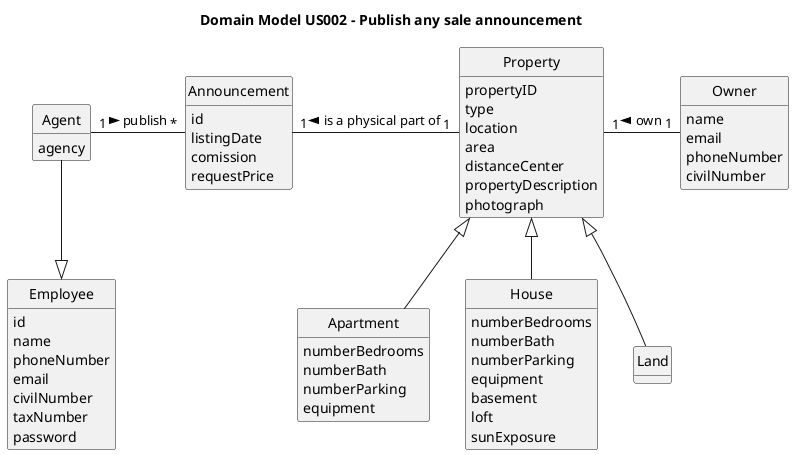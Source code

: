 @startuml
skinparam monochrome true
skinparam packageStyle rectangle
skinparam shadowing false


skinparam classAttributeIconSize 1

hide circle
hide methods

title Domain Model US002 - Publish any sale announcement



class Agent {
    agency
}

class Employee{
    id
    name
    phoneNumber
    email
    civilNumber
    taxNumber
    password
}

class Owner {
    name
    email
    phoneNumber
    civilNumber
}

class Announcement{
    id
    listingDate
    comission
    requestPrice
}

class Property{
    propertyID
    type
    location
    area
    distanceCenter
    propertyDescription
    photograph
}

class Land{}

class Apartment{
    numberBedrooms
    numberBath
    numberParking
    equipment

}

class House{
    numberBedrooms
    numberBath
    numberParking
    equipment
    basement
    loft
    sunExposure
}


Agent "1" -right- "*" Announcement : publish >
Property "1" -left- "1" Announcement : is a physical part of >
Owner "1" -left- "1" Property: own >

class Land extends Property
class Apartment extends Property
class House extends Property

Agent --|> Employee


@enduml